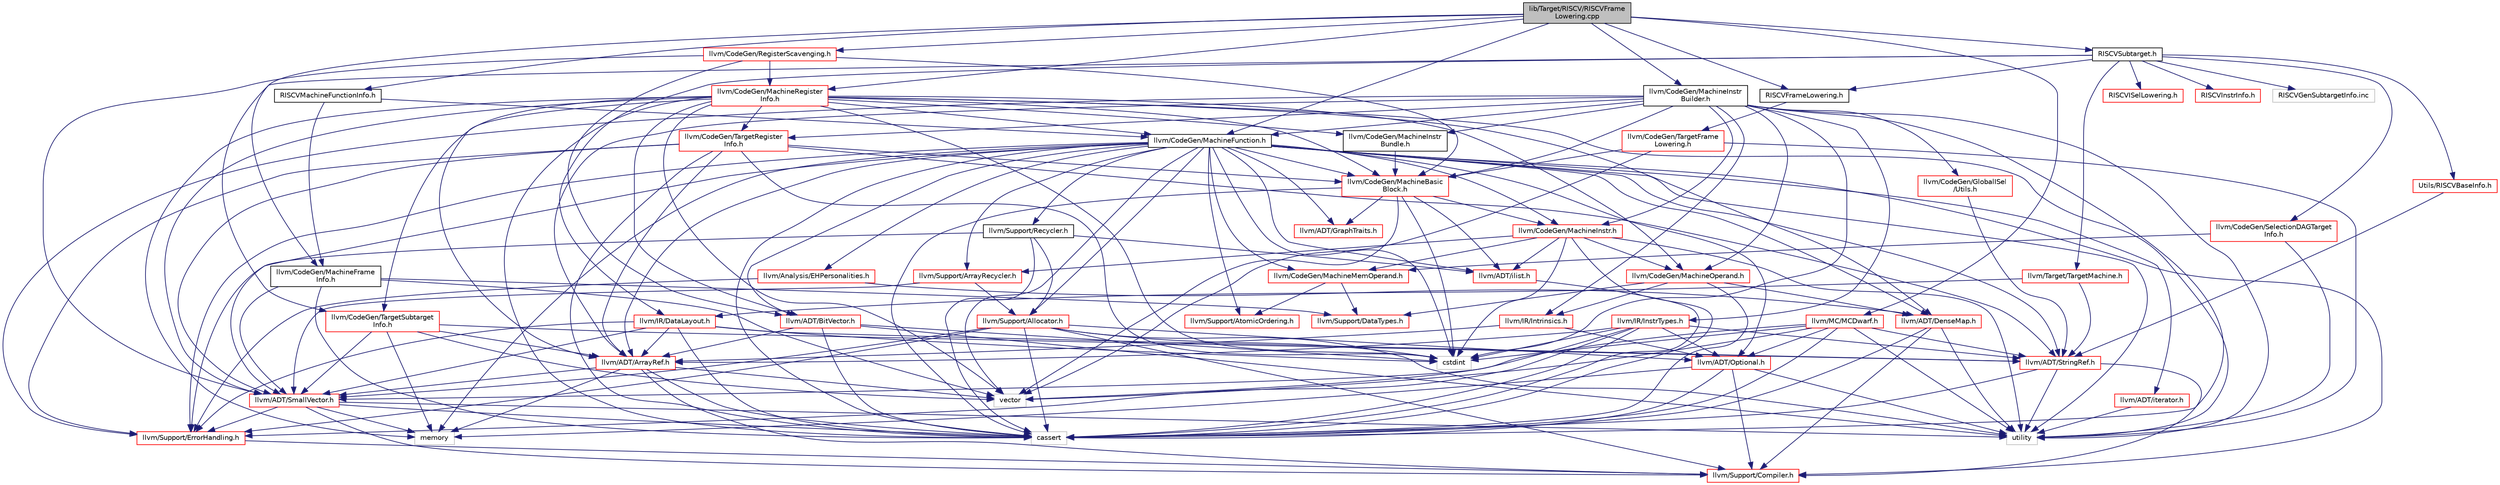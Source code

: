 digraph "lib/Target/RISCV/RISCVFrameLowering.cpp"
{
 // LATEX_PDF_SIZE
  bgcolor="transparent";
  edge [fontname="Helvetica",fontsize="10",labelfontname="Helvetica",labelfontsize="10"];
  node [fontname="Helvetica",fontsize="10",shape="box"];
  Node1 [label="lib/Target/RISCV/RISCVFrame\lLowering.cpp",height=0.2,width=0.4,color="black", fillcolor="grey75", style="filled", fontcolor="black",tooltip=" "];
  Node1 -> Node2 [color="midnightblue",fontsize="10",style="solid",fontname="Helvetica"];
  Node2 [label="RISCVFrameLowering.h",height=0.2,width=0.4,color="black",URL="$RISCVFrameLowering_8h.html",tooltip=" "];
  Node2 -> Node3 [color="midnightblue",fontsize="10",style="solid",fontname="Helvetica"];
  Node3 [label="llvm/CodeGen/TargetFrame\lLowering.h",height=0.2,width=0.4,color="red",URL="$TargetFrameLowering_8h.html",tooltip=" "];
  Node3 -> Node4 [color="midnightblue",fontsize="10",style="solid",fontname="Helvetica"];
  Node4 [label="llvm/CodeGen/MachineBasic\lBlock.h",height=0.2,width=0.4,color="red",URL="$MachineBasicBlock_8h.html",tooltip=" "];
  Node4 -> Node5 [color="midnightblue",fontsize="10",style="solid",fontname="Helvetica"];
  Node5 [label="llvm/ADT/GraphTraits.h",height=0.2,width=0.4,color="red",URL="$GraphTraits_8h.html",tooltip=" "];
  Node4 -> Node9 [color="midnightblue",fontsize="10",style="solid",fontname="Helvetica"];
  Node9 [label="llvm/ADT/ilist.h",height=0.2,width=0.4,color="red",URL="$ilist_8h.html",tooltip=" "];
  Node9 -> Node28 [color="midnightblue",fontsize="10",style="solid",fontname="Helvetica"];
  Node28 [label="cassert",height=0.2,width=0.4,color="grey75",tooltip=" "];
  Node4 -> Node38 [color="midnightblue",fontsize="10",style="solid",fontname="Helvetica"];
  Node38 [label="llvm/CodeGen/MachineInstr.h",height=0.2,width=0.4,color="red",URL="$MachineInstr_8h.html",tooltip=" "];
  Node38 -> Node9 [color="midnightblue",fontsize="10",style="solid",fontname="Helvetica"];
  Node38 -> Node156 [color="midnightblue",fontsize="10",style="solid",fontname="Helvetica"];
  Node156 [label="llvm/CodeGen/MachineMemOperand.h",height=0.2,width=0.4,color="red",URL="$MachineMemOperand_8h.html",tooltip=" "];
  Node156 -> Node123 [color="midnightblue",fontsize="10",style="solid",fontname="Helvetica"];
  Node123 [label="llvm/Support/AtomicOrdering.h",height=0.2,width=0.4,color="red",URL="$AtomicOrdering_8h.html",tooltip="Atomic ordering constants."];
  Node156 -> Node15 [color="midnightblue",fontsize="10",style="solid",fontname="Helvetica"];
  Node15 [label="llvm/Support/DataTypes.h",height=0.2,width=0.4,color="red",URL="$llvm_2Support_2DataTypes_8h.html",tooltip=" "];
  Node38 -> Node163 [color="midnightblue",fontsize="10",style="solid",fontname="Helvetica"];
  Node163 [label="llvm/CodeGen/MachineOperand.h",height=0.2,width=0.4,color="red",URL="$MachineOperand_8h.html",tooltip=" "];
  Node163 -> Node70 [color="midnightblue",fontsize="10",style="solid",fontname="Helvetica"];
  Node70 [label="llvm/ADT/DenseMap.h",height=0.2,width=0.4,color="red",URL="$DenseMap_8h.html",tooltip=" "];
  Node70 -> Node24 [color="midnightblue",fontsize="10",style="solid",fontname="Helvetica"];
  Node24 [label="llvm/Support/Compiler.h",height=0.2,width=0.4,color="red",URL="$Compiler_8h.html",tooltip=" "];
  Node70 -> Node28 [color="midnightblue",fontsize="10",style="solid",fontname="Helvetica"];
  Node70 -> Node8 [color="midnightblue",fontsize="10",style="solid",fontname="Helvetica"];
  Node8 [label="utility",height=0.2,width=0.4,color="grey75",tooltip=" "];
  Node163 -> Node165 [color="midnightblue",fontsize="10",style="solid",fontname="Helvetica"];
  Node165 [label="llvm/IR/Intrinsics.h",height=0.2,width=0.4,color="red",URL="$Intrinsics_8h.html",tooltip=" "];
  Node165 -> Node40 [color="midnightblue",fontsize="10",style="solid",fontname="Helvetica"];
  Node40 [label="llvm/ADT/ArrayRef.h",height=0.2,width=0.4,color="red",URL="$ArrayRef_8h.html",tooltip=" "];
  Node40 -> Node49 [color="midnightblue",fontsize="10",style="solid",fontname="Helvetica"];
  Node49 [label="llvm/ADT/SmallVector.h",height=0.2,width=0.4,color="red",URL="$SmallVector_8h.html",tooltip=" "];
  Node49 -> Node24 [color="midnightblue",fontsize="10",style="solid",fontname="Helvetica"];
  Node49 -> Node56 [color="midnightblue",fontsize="10",style="solid",fontname="Helvetica"];
  Node56 [label="llvm/Support/ErrorHandling.h",height=0.2,width=0.4,color="red",URL="$llvm_2Support_2ErrorHandling_8h.html",tooltip=" "];
  Node56 -> Node24 [color="midnightblue",fontsize="10",style="solid",fontname="Helvetica"];
  Node49 -> Node28 [color="midnightblue",fontsize="10",style="solid",fontname="Helvetica"];
  Node49 -> Node48 [color="midnightblue",fontsize="10",style="solid",fontname="Helvetica"];
  Node48 [label="memory",height=0.2,width=0.4,color="grey75",tooltip=" "];
  Node49 -> Node8 [color="midnightblue",fontsize="10",style="solid",fontname="Helvetica"];
  Node40 -> Node24 [color="midnightblue",fontsize="10",style="solid",fontname="Helvetica"];
  Node40 -> Node28 [color="midnightblue",fontsize="10",style="solid",fontname="Helvetica"];
  Node40 -> Node48 [color="midnightblue",fontsize="10",style="solid",fontname="Helvetica"];
  Node40 -> Node65 [color="midnightblue",fontsize="10",style="solid",fontname="Helvetica"];
  Node65 [label="vector",height=0.2,width=0.4,color="grey75",tooltip=" "];
  Node165 -> Node46 [color="midnightblue",fontsize="10",style="solid",fontname="Helvetica"];
  Node46 [label="llvm/ADT/Optional.h",height=0.2,width=0.4,color="red",URL="$Optional_8h.html",tooltip=" "];
  Node46 -> Node24 [color="midnightblue",fontsize="10",style="solid",fontname="Helvetica"];
  Node46 -> Node28 [color="midnightblue",fontsize="10",style="solid",fontname="Helvetica"];
  Node46 -> Node48 [color="midnightblue",fontsize="10",style="solid",fontname="Helvetica"];
  Node46 -> Node8 [color="midnightblue",fontsize="10",style="solid",fontname="Helvetica"];
  Node163 -> Node15 [color="midnightblue",fontsize="10",style="solid",fontname="Helvetica"];
  Node163 -> Node28 [color="midnightblue",fontsize="10",style="solid",fontname="Helvetica"];
  Node38 -> Node189 [color="midnightblue",fontsize="10",style="solid",fontname="Helvetica"];
  Node189 [label="llvm/Support/ArrayRecycler.h",height=0.2,width=0.4,color="red",URL="$ArrayRecycler_8h.html",tooltip=" "];
  Node189 -> Node49 [color="midnightblue",fontsize="10",style="solid",fontname="Helvetica"];
  Node189 -> Node62 [color="midnightblue",fontsize="10",style="solid",fontname="Helvetica"];
  Node62 [label="llvm/Support/Allocator.h",height=0.2,width=0.4,color="red",URL="$Allocator_8h.html",tooltip="This file defines the MallocAllocator and BumpPtrAllocator interfaces."];
  Node62 -> Node46 [color="midnightblue",fontsize="10",style="solid",fontname="Helvetica"];
  Node62 -> Node49 [color="midnightblue",fontsize="10",style="solid",fontname="Helvetica"];
  Node62 -> Node24 [color="midnightblue",fontsize="10",style="solid",fontname="Helvetica"];
  Node62 -> Node56 [color="midnightblue",fontsize="10",style="solid",fontname="Helvetica"];
  Node62 -> Node28 [color="midnightblue",fontsize="10",style="solid",fontname="Helvetica"];
  Node62 -> Node29 [color="midnightblue",fontsize="10",style="solid",fontname="Helvetica"];
  Node29 [label="cstdint",height=0.2,width=0.4,color="grey75",tooltip=" "];
  Node62 -> Node8 [color="midnightblue",fontsize="10",style="solid",fontname="Helvetica"];
  Node38 -> Node28 [color="midnightblue",fontsize="10",style="solid",fontname="Helvetica"];
  Node38 -> Node29 [color="midnightblue",fontsize="10",style="solid",fontname="Helvetica"];
  Node38 -> Node8 [color="midnightblue",fontsize="10",style="solid",fontname="Helvetica"];
  Node4 -> Node28 [color="midnightblue",fontsize="10",style="solid",fontname="Helvetica"];
  Node4 -> Node29 [color="midnightblue",fontsize="10",style="solid",fontname="Helvetica"];
  Node4 -> Node65 [color="midnightblue",fontsize="10",style="solid",fontname="Helvetica"];
  Node3 -> Node8 [color="midnightblue",fontsize="10",style="solid",fontname="Helvetica"];
  Node3 -> Node65 [color="midnightblue",fontsize="10",style="solid",fontname="Helvetica"];
  Node1 -> Node195 [color="midnightblue",fontsize="10",style="solid",fontname="Helvetica"];
  Node195 [label="RISCVMachineFunctionInfo.h",height=0.2,width=0.4,color="black",URL="$RISCVMachineFunctionInfo_8h.html",tooltip=" "];
  Node195 -> Node196 [color="midnightblue",fontsize="10",style="solid",fontname="Helvetica"];
  Node196 [label="llvm/CodeGen/MachineFrame\lInfo.h",height=0.2,width=0.4,color="black",URL="$MachineFrameInfo_8h.html",tooltip=" "];
  Node196 -> Node49 [color="midnightblue",fontsize="10",style="solid",fontname="Helvetica"];
  Node196 -> Node15 [color="midnightblue",fontsize="10",style="solid",fontname="Helvetica"];
  Node196 -> Node28 [color="midnightblue",fontsize="10",style="solid",fontname="Helvetica"];
  Node196 -> Node65 [color="midnightblue",fontsize="10",style="solid",fontname="Helvetica"];
  Node195 -> Node197 [color="midnightblue",fontsize="10",style="solid",fontname="Helvetica"];
  Node197 [label="llvm/CodeGen/MachineFunction.h",height=0.2,width=0.4,color="black",URL="$MachineFunction_8h.html",tooltip=" "];
  Node197 -> Node40 [color="midnightblue",fontsize="10",style="solid",fontname="Helvetica"];
  Node197 -> Node198 [color="midnightblue",fontsize="10",style="solid",fontname="Helvetica"];
  Node198 [label="llvm/ADT/BitVector.h",height=0.2,width=0.4,color="red",URL="$BitVector_8h.html",tooltip=" "];
  Node198 -> Node40 [color="midnightblue",fontsize="10",style="solid",fontname="Helvetica"];
  Node198 -> Node28 [color="midnightblue",fontsize="10",style="solid",fontname="Helvetica"];
  Node198 -> Node29 [color="midnightblue",fontsize="10",style="solid",fontname="Helvetica"];
  Node198 -> Node8 [color="midnightblue",fontsize="10",style="solid",fontname="Helvetica"];
  Node197 -> Node70 [color="midnightblue",fontsize="10",style="solid",fontname="Helvetica"];
  Node197 -> Node5 [color="midnightblue",fontsize="10",style="solid",fontname="Helvetica"];
  Node197 -> Node46 [color="midnightblue",fontsize="10",style="solid",fontname="Helvetica"];
  Node197 -> Node49 [color="midnightblue",fontsize="10",style="solid",fontname="Helvetica"];
  Node197 -> Node44 [color="midnightblue",fontsize="10",style="solid",fontname="Helvetica"];
  Node44 [label="llvm/ADT/StringRef.h",height=0.2,width=0.4,color="red",URL="$StringRef_8h.html",tooltip=" "];
  Node44 -> Node24 [color="midnightblue",fontsize="10",style="solid",fontname="Helvetica"];
  Node44 -> Node28 [color="midnightblue",fontsize="10",style="solid",fontname="Helvetica"];
  Node44 -> Node8 [color="midnightblue",fontsize="10",style="solid",fontname="Helvetica"];
  Node197 -> Node9 [color="midnightblue",fontsize="10",style="solid",fontname="Helvetica"];
  Node197 -> Node60 [color="midnightblue",fontsize="10",style="solid",fontname="Helvetica"];
  Node60 [label="llvm/ADT/iterator.h",height=0.2,width=0.4,color="red",URL="$iterator_8h.html",tooltip=" "];
  Node60 -> Node8 [color="midnightblue",fontsize="10",style="solid",fontname="Helvetica"];
  Node197 -> Node199 [color="midnightblue",fontsize="10",style="solid",fontname="Helvetica"];
  Node199 [label="llvm/Analysis/EHPersonalities.h",height=0.2,width=0.4,color="red",URL="$EHPersonalities_8h.html",tooltip=" "];
  Node199 -> Node70 [color="midnightblue",fontsize="10",style="solid",fontname="Helvetica"];
  Node199 -> Node56 [color="midnightblue",fontsize="10",style="solid",fontname="Helvetica"];
  Node197 -> Node4 [color="midnightblue",fontsize="10",style="solid",fontname="Helvetica"];
  Node197 -> Node38 [color="midnightblue",fontsize="10",style="solid",fontname="Helvetica"];
  Node197 -> Node156 [color="midnightblue",fontsize="10",style="solid",fontname="Helvetica"];
  Node197 -> Node62 [color="midnightblue",fontsize="10",style="solid",fontname="Helvetica"];
  Node197 -> Node189 [color="midnightblue",fontsize="10",style="solid",fontname="Helvetica"];
  Node197 -> Node123 [color="midnightblue",fontsize="10",style="solid",fontname="Helvetica"];
  Node197 -> Node24 [color="midnightblue",fontsize="10",style="solid",fontname="Helvetica"];
  Node197 -> Node56 [color="midnightblue",fontsize="10",style="solid",fontname="Helvetica"];
  Node197 -> Node200 [color="midnightblue",fontsize="10",style="solid",fontname="Helvetica"];
  Node200 [label="llvm/Support/Recycler.h",height=0.2,width=0.4,color="black",URL="$Recycler_8h.html",tooltip=" "];
  Node200 -> Node9 [color="midnightblue",fontsize="10",style="solid",fontname="Helvetica"];
  Node200 -> Node62 [color="midnightblue",fontsize="10",style="solid",fontname="Helvetica"];
  Node200 -> Node56 [color="midnightblue",fontsize="10",style="solid",fontname="Helvetica"];
  Node200 -> Node28 [color="midnightblue",fontsize="10",style="solid",fontname="Helvetica"];
  Node197 -> Node28 [color="midnightblue",fontsize="10",style="solid",fontname="Helvetica"];
  Node197 -> Node29 [color="midnightblue",fontsize="10",style="solid",fontname="Helvetica"];
  Node197 -> Node48 [color="midnightblue",fontsize="10",style="solid",fontname="Helvetica"];
  Node197 -> Node8 [color="midnightblue",fontsize="10",style="solid",fontname="Helvetica"];
  Node197 -> Node65 [color="midnightblue",fontsize="10",style="solid",fontname="Helvetica"];
  Node1 -> Node201 [color="midnightblue",fontsize="10",style="solid",fontname="Helvetica"];
  Node201 [label="RISCVSubtarget.h",height=0.2,width=0.4,color="black",URL="$RISCVSubtarget_8h.html",tooltip=" "];
  Node201 -> Node2 [color="midnightblue",fontsize="10",style="solid",fontname="Helvetica"];
  Node201 -> Node202 [color="midnightblue",fontsize="10",style="solid",fontname="Helvetica"];
  Node202 [label="RISCVISelLowering.h",height=0.2,width=0.4,color="red",URL="$RISCVISelLowering_8h.html",tooltip=" "];
  Node201 -> Node241 [color="midnightblue",fontsize="10",style="solid",fontname="Helvetica"];
  Node241 [label="RISCVInstrInfo.h",height=0.2,width=0.4,color="red",URL="$RISCVInstrInfo_8h.html",tooltip=" "];
  Node201 -> Node204 [color="midnightblue",fontsize="10",style="solid",fontname="Helvetica"];
  Node204 [label="Utils/RISCVBaseInfo.h",height=0.2,width=0.4,color="red",URL="$RISCVBaseInfo_8h.html",tooltip=" "];
  Node204 -> Node44 [color="midnightblue",fontsize="10",style="solid",fontname="Helvetica"];
  Node201 -> Node267 [color="midnightblue",fontsize="10",style="solid",fontname="Helvetica"];
  Node267 [label="llvm/CodeGen/SelectionDAGTarget\lInfo.h",height=0.2,width=0.4,color="red",URL="$SelectionDAGTargetInfo_8h.html",tooltip=" "];
  Node267 -> Node156 [color="midnightblue",fontsize="10",style="solid",fontname="Helvetica"];
  Node267 -> Node8 [color="midnightblue",fontsize="10",style="solid",fontname="Helvetica"];
  Node201 -> Node250 [color="midnightblue",fontsize="10",style="solid",fontname="Helvetica"];
  Node250 [label="llvm/CodeGen/TargetSubtarget\lInfo.h",height=0.2,width=0.4,color="red",URL="$TargetSubtargetInfo_8h.html",tooltip=" "];
  Node250 -> Node40 [color="midnightblue",fontsize="10",style="solid",fontname="Helvetica"];
  Node250 -> Node49 [color="midnightblue",fontsize="10",style="solid",fontname="Helvetica"];
  Node250 -> Node44 [color="midnightblue",fontsize="10",style="solid",fontname="Helvetica"];
  Node250 -> Node48 [color="midnightblue",fontsize="10",style="solid",fontname="Helvetica"];
  Node250 -> Node65 [color="midnightblue",fontsize="10",style="solid",fontname="Helvetica"];
  Node201 -> Node129 [color="midnightblue",fontsize="10",style="solid",fontname="Helvetica"];
  Node129 [label="llvm/IR/DataLayout.h",height=0.2,width=0.4,color="red",URL="$DataLayout_8h.html",tooltip=" "];
  Node129 -> Node40 [color="midnightblue",fontsize="10",style="solid",fontname="Helvetica"];
  Node129 -> Node49 [color="midnightblue",fontsize="10",style="solid",fontname="Helvetica"];
  Node129 -> Node44 [color="midnightblue",fontsize="10",style="solid",fontname="Helvetica"];
  Node129 -> Node56 [color="midnightblue",fontsize="10",style="solid",fontname="Helvetica"];
  Node129 -> Node28 [color="midnightblue",fontsize="10",style="solid",fontname="Helvetica"];
  Node129 -> Node29 [color="midnightblue",fontsize="10",style="solid",fontname="Helvetica"];
  Node201 -> Node213 [color="midnightblue",fontsize="10",style="solid",fontname="Helvetica"];
  Node213 [label="llvm/Target/TargetMachine.h",height=0.2,width=0.4,color="red",URL="$llvm_2Target_2TargetMachine_8h.html",tooltip=" "];
  Node213 -> Node44 [color="midnightblue",fontsize="10",style="solid",fontname="Helvetica"];
  Node213 -> Node129 [color="midnightblue",fontsize="10",style="solid",fontname="Helvetica"];
  Node201 -> Node210 [color="midnightblue",fontsize="10",style="solid",fontname="Helvetica"];
  Node210 [label="RISCVGenSubtargetInfo.inc",height=0.2,width=0.4,color="grey75",tooltip=" "];
  Node1 -> Node196 [color="midnightblue",fontsize="10",style="solid",fontname="Helvetica"];
  Node1 -> Node197 [color="midnightblue",fontsize="10",style="solid",fontname="Helvetica"];
  Node1 -> Node268 [color="midnightblue",fontsize="10",style="solid",fontname="Helvetica"];
  Node268 [label="llvm/CodeGen/MachineInstr\lBuilder.h",height=0.2,width=0.4,color="black",URL="$MachineInstrBuilder_8h.html",tooltip=" "];
  Node268 -> Node40 [color="midnightblue",fontsize="10",style="solid",fontname="Helvetica"];
  Node268 -> Node269 [color="midnightblue",fontsize="10",style="solid",fontname="Helvetica"];
  Node269 [label="llvm/CodeGen/GlobalISel\l/Utils.h",height=0.2,width=0.4,color="red",URL="$llvm_2CodeGen_2GlobalISel_2Utils_8h.html",tooltip=" "];
  Node269 -> Node44 [color="midnightblue",fontsize="10",style="solid",fontname="Helvetica"];
  Node268 -> Node4 [color="midnightblue",fontsize="10",style="solid",fontname="Helvetica"];
  Node268 -> Node197 [color="midnightblue",fontsize="10",style="solid",fontname="Helvetica"];
  Node268 -> Node38 [color="midnightblue",fontsize="10",style="solid",fontname="Helvetica"];
  Node268 -> Node249 [color="midnightblue",fontsize="10",style="solid",fontname="Helvetica"];
  Node249 [label="llvm/CodeGen/MachineInstr\lBundle.h",height=0.2,width=0.4,color="black",URL="$MachineInstrBundle_8h.html",tooltip=" "];
  Node249 -> Node4 [color="midnightblue",fontsize="10",style="solid",fontname="Helvetica"];
  Node268 -> Node163 [color="midnightblue",fontsize="10",style="solid",fontname="Helvetica"];
  Node268 -> Node228 [color="midnightblue",fontsize="10",style="solid",fontname="Helvetica"];
  Node228 [label="llvm/CodeGen/TargetRegister\lInfo.h",height=0.2,width=0.4,color="red",URL="$TargetRegisterInfo_8h.html",tooltip=" "];
  Node228 -> Node40 [color="midnightblue",fontsize="10",style="solid",fontname="Helvetica"];
  Node228 -> Node49 [color="midnightblue",fontsize="10",style="solid",fontname="Helvetica"];
  Node228 -> Node44 [color="midnightblue",fontsize="10",style="solid",fontname="Helvetica"];
  Node228 -> Node4 [color="midnightblue",fontsize="10",style="solid",fontname="Helvetica"];
  Node228 -> Node56 [color="midnightblue",fontsize="10",style="solid",fontname="Helvetica"];
  Node228 -> Node28 [color="midnightblue",fontsize="10",style="solid",fontname="Helvetica"];
  Node228 -> Node29 [color="midnightblue",fontsize="10",style="solid",fontname="Helvetica"];
  Node268 -> Node121 [color="midnightblue",fontsize="10",style="solid",fontname="Helvetica"];
  Node121 [label="llvm/IR/InstrTypes.h",height=0.2,width=0.4,color="red",URL="$InstrTypes_8h.html",tooltip=" "];
  Node121 -> Node40 [color="midnightblue",fontsize="10",style="solid",fontname="Helvetica"];
  Node121 -> Node46 [color="midnightblue",fontsize="10",style="solid",fontname="Helvetica"];
  Node121 -> Node44 [color="midnightblue",fontsize="10",style="solid",fontname="Helvetica"];
  Node121 -> Node56 [color="midnightblue",fontsize="10",style="solid",fontname="Helvetica"];
  Node121 -> Node28 [color="midnightblue",fontsize="10",style="solid",fontname="Helvetica"];
  Node121 -> Node29 [color="midnightblue",fontsize="10",style="solid",fontname="Helvetica"];
  Node121 -> Node65 [color="midnightblue",fontsize="10",style="solid",fontname="Helvetica"];
  Node268 -> Node165 [color="midnightblue",fontsize="10",style="solid",fontname="Helvetica"];
  Node268 -> Node56 [color="midnightblue",fontsize="10",style="solid",fontname="Helvetica"];
  Node268 -> Node28 [color="midnightblue",fontsize="10",style="solid",fontname="Helvetica"];
  Node268 -> Node29 [color="midnightblue",fontsize="10",style="solid",fontname="Helvetica"];
  Node268 -> Node8 [color="midnightblue",fontsize="10",style="solid",fontname="Helvetica"];
  Node1 -> Node245 [color="midnightblue",fontsize="10",style="solid",fontname="Helvetica"];
  Node245 [label="llvm/CodeGen/MachineRegister\lInfo.h",height=0.2,width=0.4,color="red",URL="$MachineRegisterInfo_8h.html",tooltip=" "];
  Node245 -> Node40 [color="midnightblue",fontsize="10",style="solid",fontname="Helvetica"];
  Node245 -> Node198 [color="midnightblue",fontsize="10",style="solid",fontname="Helvetica"];
  Node245 -> Node70 [color="midnightblue",fontsize="10",style="solid",fontname="Helvetica"];
  Node245 -> Node49 [color="midnightblue",fontsize="10",style="solid",fontname="Helvetica"];
  Node245 -> Node4 [color="midnightblue",fontsize="10",style="solid",fontname="Helvetica"];
  Node245 -> Node197 [color="midnightblue",fontsize="10",style="solid",fontname="Helvetica"];
  Node245 -> Node249 [color="midnightblue",fontsize="10",style="solid",fontname="Helvetica"];
  Node245 -> Node163 [color="midnightblue",fontsize="10",style="solid",fontname="Helvetica"];
  Node245 -> Node228 [color="midnightblue",fontsize="10",style="solid",fontname="Helvetica"];
  Node245 -> Node250 [color="midnightblue",fontsize="10",style="solid",fontname="Helvetica"];
  Node245 -> Node28 [color="midnightblue",fontsize="10",style="solid",fontname="Helvetica"];
  Node245 -> Node29 [color="midnightblue",fontsize="10",style="solid",fontname="Helvetica"];
  Node245 -> Node48 [color="midnightblue",fontsize="10",style="solid",fontname="Helvetica"];
  Node245 -> Node8 [color="midnightblue",fontsize="10",style="solid",fontname="Helvetica"];
  Node245 -> Node65 [color="midnightblue",fontsize="10",style="solid",fontname="Helvetica"];
  Node1 -> Node270 [color="midnightblue",fontsize="10",style="solid",fontname="Helvetica"];
  Node270 [label="llvm/CodeGen/RegisterScavenging.h",height=0.2,width=0.4,color="red",URL="$RegisterScavenging_8h.html",tooltip="This file declares the machine register scavenger class."];
  Node270 -> Node198 [color="midnightblue",fontsize="10",style="solid",fontname="Helvetica"];
  Node270 -> Node49 [color="midnightblue",fontsize="10",style="solid",fontname="Helvetica"];
  Node270 -> Node4 [color="midnightblue",fontsize="10",style="solid",fontname="Helvetica"];
  Node270 -> Node245 [color="midnightblue",fontsize="10",style="solid",fontname="Helvetica"];
  Node1 -> Node271 [color="midnightblue",fontsize="10",style="solid",fontname="Helvetica"];
  Node271 [label="llvm/MC/MCDwarf.h",height=0.2,width=0.4,color="red",URL="$MCDwarf_8h.html",tooltip=" "];
  Node271 -> Node46 [color="midnightblue",fontsize="10",style="solid",fontname="Helvetica"];
  Node271 -> Node49 [color="midnightblue",fontsize="10",style="solid",fontname="Helvetica"];
  Node271 -> Node44 [color="midnightblue",fontsize="10",style="solid",fontname="Helvetica"];
  Node271 -> Node28 [color="midnightblue",fontsize="10",style="solid",fontname="Helvetica"];
  Node271 -> Node29 [color="midnightblue",fontsize="10",style="solid",fontname="Helvetica"];
  Node271 -> Node8 [color="midnightblue",fontsize="10",style="solid",fontname="Helvetica"];
  Node271 -> Node65 [color="midnightblue",fontsize="10",style="solid",fontname="Helvetica"];
}
